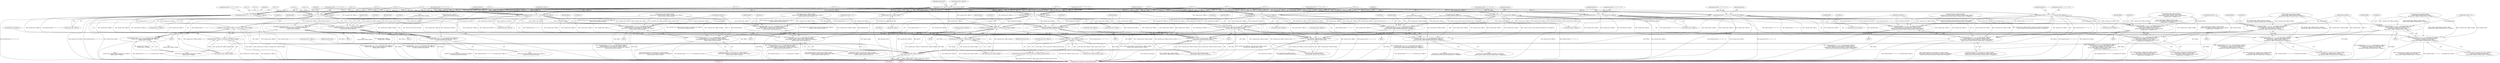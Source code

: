 digraph "0_ImageMagick6_7c2c5ba5b8e3a0b2b82f56c71dfab74ed4006df7@pointer" {
"1000433" [label="(Call,annotate_info->affine.tx=geometry_info.xi-image->page.x)"];
"1000439" [label="(Call,geometry_info.xi-image->page.x)"];
"1000518" [label="(Call,offset.x=annotate_info->affine.tx+i*annotate_info->affine.ry*height)"];
"1001807" [label="(Call,offset.x-draw_info->affine.ry*metrics.ascent)"];
"1001801" [label="(Call,undercolor_info->affine.tx=offset.x-draw_info->affine.ry*metrics.ascent)"];
"1001871" [label="(Call,annotate_info->affine.tx=offset.x)"];
"1000522" [label="(Call,annotate_info->affine.tx+i*annotate_info->affine.ry*height)"];
"1000564" [label="(Call,(geometry.width == 0 ? -1.0 : 1.0)*annotate_info->affine.tx)"];
"1000559" [label="(Call,offset.x=(geometry.width == 0 ? -1.0 : 1.0)*annotate_info->affine.tx+i*\n          annotate_info->affine.ry*height+annotate_info->affine.ry*\n          (metrics.ascent+metrics.descent))"];
"1000563" [label="(Call,(geometry.width == 0 ? -1.0 : 1.0)*annotate_info->affine.tx+i*\n          annotate_info->affine.ry*height+annotate_info->affine.ry*\n          (metrics.ascent+metrics.descent))"];
"1001601" [label="(Call,offset.x=annotate_info->affine.tx+i*annotate_info->affine.ry*height)"];
"1001605" [label="(Call,annotate_info->affine.tx+i*annotate_info->affine.ry*height)"];
"1001642" [label="(Call,offset.x=annotate_info->affine.tx+i*annotate_info->affine.ry*height-\n          annotate_info->affine.sx*metrics.width/2.0)"];
"1001646" [label="(Call,annotate_info->affine.tx+i*annotate_info->affine.ry*height-\n          annotate_info->affine.sx*metrics.width/2.0)"];
"1001707" [label="(Call,offset.x=annotate_info->affine.tx+i*annotate_info->affine.ry*height-\n          annotate_info->affine.sx*metrics.width)"];
"1001711" [label="(Call,annotate_info->affine.tx+i*annotate_info->affine.ry*height-\n          annotate_info->affine.sx*metrics.width)"];
"1000649" [label="(Call,(geometry.width == 0 ? -1.0 : 1.0)*annotate_info->affine.tx)"];
"1000644" [label="(Call,offset.x=(geometry.width == 0 ? -1.0 : 1.0)*annotate_info->affine.tx+\n          geometry.width/2.0+i*annotate_info->affine.ry*height-\n          annotate_info->affine.sx*metrics.width/2.0+annotate_info->affine.ry*\n          (metrics.ascent+metrics.descent))"];
"1000648" [label="(Call,(geometry.width == 0 ? -1.0 : 1.0)*annotate_info->affine.tx+\n          geometry.width/2.0+i*annotate_info->affine.ry*height-\n          annotate_info->affine.sx*metrics.width/2.0+annotate_info->affine.ry*\n          (metrics.ascent+metrics.descent))"];
"1000764" [label="(Call,(geometry.width == 0 ? 1.0 : -1.0)*annotate_info->affine.tx)"];
"1000759" [label="(Call,offset.x=(geometry.width == 0 ? 1.0 : -1.0)*annotate_info->affine.tx+\n          geometry.width+i*annotate_info->affine.ry*height-\n          annotate_info->affine.sx*metrics.width+annotate_info->affine.ry*\n          (metrics.ascent+metrics.descent)-1.0)"];
"1000763" [label="(Call,(geometry.width == 0 ? 1.0 : -1.0)*annotate_info->affine.tx+\n          geometry.width+i*annotate_info->affine.ry*height-\n          annotate_info->affine.sx*metrics.width+annotate_info->affine.ry*\n          (metrics.ascent+metrics.descent)-1.0)"];
"1000875" [label="(Call,(geometry.width == 0 ? -1.0 : 1.0)*annotate_info->affine.tx)"];
"1000870" [label="(Call,offset.x=(geometry.width == 0 ? -1.0 : 1.0)*annotate_info->affine.tx+i*\n          annotate_info->affine.ry*height+annotate_info->affine.ry*\n          (metrics.ascent+metrics.descent-(number_lines-1.0)*height)/2.0)"];
"1000874" [label="(Call,(geometry.width == 0 ? -1.0 : 1.0)*annotate_info->affine.tx+i*\n          annotate_info->affine.ry*height+annotate_info->affine.ry*\n          (metrics.ascent+metrics.descent-(number_lines-1.0)*height)/2.0)"];
"1000986" [label="(Call,(geometry.width == 0 ? -1.0 : 1.0)*annotate_info->affine.tx)"];
"1000981" [label="(Call,offset.x=(geometry.width == 0 ? -1.0 : 1.0)*annotate_info->affine.tx+\n          geometry.width/2.0+i*annotate_info->affine.ry*height-\n          annotate_info->affine.sx*metrics.width/2.0+annotate_info->affine.ry*\n          (metrics.ascent+metrics.descent-(number_lines-1.0)*height)/2.0)"];
"1000985" [label="(Call,(geometry.width == 0 ? -1.0 : 1.0)*annotate_info->affine.tx+\n          geometry.width/2.0+i*annotate_info->affine.ry*height-\n          annotate_info->affine.sx*metrics.width/2.0+annotate_info->affine.ry*\n          (metrics.ascent+metrics.descent-(number_lines-1.0)*height)/2.0)"];
"1001127" [label="(Call,(geometry.width == 0 ? 1.0 : -1.0)*annotate_info->affine.tx)"];
"1001122" [label="(Call,offset.x=(geometry.width == 0 ? 1.0 : -1.0)*annotate_info->affine.tx+\n          geometry.width+i*annotate_info->affine.ry*height-\n          annotate_info->affine.sx*metrics.width+\n          annotate_info->affine.ry*(metrics.ascent+metrics.descent-\n          (number_lines-1.0)*height)/2.0-1.0)"];
"1001126" [label="(Call,(geometry.width == 0 ? 1.0 : -1.0)*annotate_info->affine.tx+\n          geometry.width+i*annotate_info->affine.ry*height-\n          annotate_info->affine.sx*metrics.width+\n          annotate_info->affine.ry*(metrics.ascent+metrics.descent-\n          (number_lines-1.0)*height)/2.0-1.0)"];
"1001264" [label="(Call,(geometry.width == 0 ? -1.0 : 1.0)*annotate_info->affine.tx)"];
"1001259" [label="(Call,offset.x=(geometry.width == 0 ? -1.0 : 1.0)*annotate_info->affine.tx+i*\n          annotate_info->affine.ry*height-annotate_info->affine.ry*\n          (number_lines-1.0)*height)"];
"1001263" [label="(Call,(geometry.width == 0 ? -1.0 : 1.0)*annotate_info->affine.tx+i*\n          annotate_info->affine.ry*height-annotate_info->affine.ry*\n          (number_lines-1.0)*height)"];
"1001357" [label="(Call,(geometry.width == 0 ? -1.0 : 1.0)*annotate_info->affine.tx)"];
"1001352" [label="(Call,offset.x=(geometry.width == 0 ? -1.0 : 1.0)*annotate_info->affine.tx+\n          geometry.width/2.0+i*annotate_info->affine.ry*height-\n          annotate_info->affine.sx*metrics.width/2.0-\n          annotate_info->affine.ry*(number_lines-1.0)*height/2.0)"];
"1001356" [label="(Call,(geometry.width == 0 ? -1.0 : 1.0)*annotate_info->affine.tx+\n          geometry.width/2.0+i*annotate_info->affine.ry*height-\n          annotate_info->affine.sx*metrics.width/2.0-\n          annotate_info->affine.ry*(number_lines-1.0)*height/2.0)"];
"1001482" [label="(Call,(geometry.width == 0 ? 1.0 : -1.0)*annotate_info->affine.tx)"];
"1001477" [label="(Call,offset.x=(geometry.width == 0 ? 1.0 : -1.0)*annotate_info->affine.tx+\n          geometry.width+i*annotate_info->affine.ry*height-\n          annotate_info->affine.sx*metrics.width-\n          annotate_info->affine.ry*(number_lines-1.0)*height-1.0)"];
"1001481" [label="(Call,(geometry.width == 0 ? 1.0 : -1.0)*annotate_info->affine.tx+\n          geometry.width+i*annotate_info->affine.ry*height-\n          annotate_info->affine.sx*metrics.width-\n          annotate_info->affine.ry*(number_lines-1.0)*height-1.0)"];
"1001415" [label="(Identifier,offset)"];
"1000439" [label="(Call,geometry_info.xi-image->page.x)"];
"1000763" [label="(Call,(geometry.width == 0 ? 1.0 : -1.0)*annotate_info->affine.tx+\n          geometry.width+i*annotate_info->affine.ry*height-\n          annotate_info->affine.sx*metrics.width+annotate_info->affine.ry*\n          (metrics.ascent+metrics.descent)-1.0)"];
"1001004" [label="(Identifier,geometry)"];
"1001351" [label="(Block,)"];
"1001258" [label="(Block,)"];
"1000870" [label="(Call,offset.x=(geometry.width == 0 ? -1.0 : 1.0)*annotate_info->affine.tx+i*\n          annotate_info->affine.ry*height+annotate_info->affine.ry*\n          (metrics.ascent+metrics.descent-(number_lines-1.0)*height)/2.0)"];
"1000604" [label="(Identifier,offset)"];
"1001129" [label="(Call,geometry.width == 0)"];
"1000528" [label="(Call,i*annotate_info->affine.ry*height)"];
"1001378" [label="(Call,i*annotate_info->affine.ry*height-\n          annotate_info->affine.sx*metrics.width/2.0-\n          annotate_info->affine.ry*(number_lines-1.0)*height/2.0)"];
"1001712" [label="(Call,annotate_info->affine.tx)"];
"1000717" [label="(Call,-1.0)"];
"1001122" [label="(Call,offset.x=(geometry.width == 0 ? 1.0 : -1.0)*annotate_info->affine.tx+\n          geometry.width+i*annotate_info->affine.ry*height-\n          annotate_info->affine.sx*metrics.width+\n          annotate_info->affine.ry*(metrics.ascent+metrics.descent-\n          (number_lines-1.0)*height)/2.0-1.0)"];
"1000764" [label="(Call,(geometry.width == 0 ? 1.0 : -1.0)*annotate_info->affine.tx)"];
"1000451" [label="(Identifier,annotate_info)"];
"1001811" [label="(Call,draw_info->affine.ry*metrics.ascent)"];
"1001642" [label="(Call,offset.x=annotate_info->affine.tx+i*annotate_info->affine.ry*height-\n          annotate_info->affine.sx*metrics.width/2.0)"];
"1000774" [label="(Call,annotate_info->affine.tx)"];
"1001137" [label="(Call,annotate_info->affine.tx)"];
"1001499" [label="(Identifier,geometry)"];
"1000558" [label="(Block,)"];
"1001264" [label="(Call,(geometry.width == 0 ? -1.0 : 1.0)*annotate_info->affine.tx)"];
"1001281" [label="(Identifier,i)"];
"1000830" [label="(Call,-1.0)"];
"1002061" [label="(MethodReturn,MagickExport MagickBooleanType)"];
"1001707" [label="(Call,offset.x=annotate_info->affine.tx+i*annotate_info->affine.ry*height-\n          annotate_info->affine.sx*metrics.width)"];
"1000563" [label="(Call,(geometry.width == 0 ? -1.0 : 1.0)*annotate_info->affine.tx+i*\n          annotate_info->affine.ry*height+annotate_info->affine.ry*\n          (metrics.ascent+metrics.descent))"];
"1000665" [label="(Call,geometry.width/2.0)"];
"1001372" [label="(Call,geometry.width/2.0+i*annotate_info->affine.ry*height-\n          annotate_info->affine.sx*metrics.width/2.0-\n          annotate_info->affine.ry*(number_lines-1.0)*height/2.0)"];
"1000987" [label="(Call,geometry.width == 0 ? -1.0 : 1.0)"];
"1000650" [label="(Call,geometry.width == 0 ? -1.0 : 1.0)"];
"1000820" [label="(Identifier,offset)"];
"1001602" [label="(Call,offset.x)"];
"1001872" [label="(Call,annotate_info->affine.tx)"];
"1001001" [label="(Call,geometry.width/2.0+i*annotate_info->affine.ry*height-\n          annotate_info->affine.sx*metrics.width/2.0+annotate_info->affine.ry*\n          (metrics.ascent+metrics.descent-(number_lines-1.0)*height)/2.0)"];
"1000560" [label="(Call,offset.x)"];
"1001002" [label="(Call,geometry.width/2.0)"];
"1000996" [label="(Call,annotate_info->affine.tx)"];
"1001144" [label="(Identifier,geometry)"];
"1001536" [label="(Identifier,offset)"];
"1000645" [label="(Call,offset.x)"];
"1000891" [label="(Call,i*\n          annotate_info->affine.ry*height)"];
"1001123" [label="(Call,offset.x)"];
"1000519" [label="(Call,offset.x)"];
"1001146" [label="(Call,i*annotate_info->affine.ry*height-\n          annotate_info->affine.sx*metrics.width+\n          annotate_info->affine.ry*(metrics.ascent+metrics.descent-\n          (number_lines-1.0)*height)/2.0-1.0)"];
"1000443" [label="(Call,image->page.x)"];
"1001823" [label="(Identifier,undercolor_info)"];
"1001201" [label="(Call,-1.0)"];
"1000559" [label="(Call,offset.x=(geometry.width == 0 ? -1.0 : 1.0)*annotate_info->affine.tx+i*\n          annotate_info->affine.ry*height+annotate_info->affine.ry*\n          (metrics.ascent+metrics.descent))"];
"1001601" [label="(Call,offset.x=annotate_info->affine.tx+i*annotate_info->affine.ry*height)"];
"1001373" [label="(Call,geometry.width/2.0)"];
"1001652" [label="(Call,i*annotate_info->affine.ry*height-\n          annotate_info->affine.sx*metrics.width/2.0)"];
"1000885" [label="(Call,annotate_info->affine.tx)"];
"1000424" [label="(Block,)"];
"1000667" [label="(Identifier,geometry)"];
"1001877" [label="(Call,offset.x)"];
"1000871" [label="(Call,offset.x)"];
"1000993" [label="(Call,-1.0)"];
"1000643" [label="(Block,)"];
"1001483" [label="(Call,geometry.width == 0 ? 1.0 : -1.0)"];
"1001062" [label="(Call,-1.0)"];
"1000580" [label="(Call,i*\n          annotate_info->affine.ry*height)"];
"1000434" [label="(Call,annotate_info->affine.tx)"];
"1001708" [label="(Call,offset.x)"];
"1000518" [label="(Call,offset.x=annotate_info->affine.tx+i*annotate_info->affine.ry*height)"];
"1001142" [label="(Call,geometry.width+i*annotate_info->affine.ry*height-\n          annotate_info->affine.sx*metrics.width+\n          annotate_info->affine.ry*(metrics.ascent+metrics.descent-\n          (number_lines-1.0)*height)/2.0-1.0)"];
"1000985" [label="(Call,(geometry.width == 0 ? -1.0 : 1.0)*annotate_info->affine.tx+\n          geometry.width/2.0+i*annotate_info->affine.ry*height-\n          annotate_info->affine.sx*metrics.width/2.0+annotate_info->affine.ry*\n          (metrics.ascent+metrics.descent-(number_lines-1.0)*height)/2.0)"];
"1000766" [label="(Call,geometry.width == 0)"];
"1000659" [label="(Call,annotate_info->affine.tx)"];
"1001605" [label="(Call,annotate_info->affine.tx+i*annotate_info->affine.ry*height)"];
"1001807" [label="(Call,offset.x-draw_info->affine.ry*metrics.ascent)"];
"1000890" [label="(Call,i*\n          annotate_info->affine.ry*height+annotate_info->affine.ry*\n          (metrics.ascent+metrics.descent-(number_lines-1.0)*height)/2.0)"];
"1000758" [label="(Block,)"];
"1000876" [label="(Call,geometry.width == 0 ? -1.0 : 1.0)"];
"1001717" [label="(Call,i*annotate_info->affine.ry*height-\n          annotate_info->affine.sx*metrics.width)"];
"1000783" [label="(Call,i*annotate_info->affine.ry*height-\n          annotate_info->affine.sx*metrics.width+annotate_info->affine.ry*\n          (metrics.ascent+metrics.descent)-1.0)"];
"1000892" [label="(Identifier,i)"];
"1001476" [label="(Block,)"];
"1001802" [label="(Call,undercolor_info->affine.tx)"];
"1001706" [label="(Block,)"];
"1000707" [label="(Identifier,offset)"];
"1001646" [label="(Call,annotate_info->affine.tx+i*annotate_info->affine.ry*height-\n          annotate_info->affine.sx*metrics.width/2.0)"];
"1000765" [label="(Call,geometry.width == 0 ? 1.0 : -1.0)"];
"1000433" [label="(Call,annotate_info->affine.tx=geometry_info.xi-image->page.x)"];
"1000875" [label="(Call,(geometry.width == 0 ? -1.0 : 1.0)*annotate_info->affine.tx)"];
"1000779" [label="(Call,geometry.width+i*annotate_info->affine.ry*height-\n          annotate_info->affine.sx*metrics.width+annotate_info->affine.ry*\n          (metrics.ascent+metrics.descent)-1.0)"];
"1001364" [label="(Call,-1.0)"];
"1001052" [label="(Identifier,offset)"];
"1001356" [label="(Call,(geometry.width == 0 ? -1.0 : 1.0)*annotate_info->affine.tx+\n          geometry.width/2.0+i*annotate_info->affine.ry*height-\n          annotate_info->affine.sx*metrics.width/2.0-\n          annotate_info->affine.ry*(number_lines-1.0)*height/2.0)"];
"1000869" [label="(Block,)"];
"1001426" [label="(Call,-1.0)"];
"1001313" [label="(Call,-1.0)"];
"1000982" [label="(Call,offset.x)"];
"1001127" [label="(Call,(geometry.width == 0 ? 1.0 : -1.0)*annotate_info->affine.tx)"];
"1001477" [label="(Call,offset.x=(geometry.width == 0 ? 1.0 : -1.0)*annotate_info->affine.tx+\n          geometry.width+i*annotate_info->affine.ry*height-\n          annotate_info->affine.sx*metrics.width-\n          annotate_info->affine.ry*(number_lines-1.0)*height-1.0)"];
"1001265" [label="(Call,geometry.width == 0 ? -1.0 : 1.0)"];
"1001481" [label="(Call,(geometry.width == 0 ? 1.0 : -1.0)*annotate_info->affine.tx+\n          geometry.width+i*annotate_info->affine.ry*height-\n          annotate_info->affine.sx*metrics.width-\n          annotate_info->affine.ry*(number_lines-1.0)*height-1.0)"];
"1001643" [label="(Call,offset.x)"];
"1001007" [label="(Call,i*annotate_info->affine.ry*height-\n          annotate_info->affine.sx*metrics.width/2.0+annotate_info->affine.ry*\n          (metrics.ascent+metrics.descent-(number_lines-1.0)*height)/2.0)"];
"1000522" [label="(Call,annotate_info->affine.tx+i*annotate_info->affine.ry*height)"];
"1001611" [label="(Call,i*annotate_info->affine.ry*height)"];
"1001259" [label="(Call,offset.x=(geometry.width == 0 ? -1.0 : 1.0)*annotate_info->affine.tx+i*\n          annotate_info->affine.ry*height-annotate_info->affine.ry*\n          (number_lines-1.0)*height)"];
"1001126" [label="(Call,(geometry.width == 0 ? 1.0 : -1.0)*annotate_info->affine.tx+\n          geometry.width+i*annotate_info->affine.ry*height-\n          annotate_info->affine.sx*metrics.width+\n          annotate_info->affine.ry*(metrics.ascent+metrics.descent-\n          (number_lines-1.0)*height)/2.0-1.0)"];
"1001353" [label="(Call,offset.x)"];
"1001484" [label="(Call,geometry.width == 0)"];
"1001675" [label="(Identifier,offset)"];
"1000874" [label="(Call,(geometry.width == 0 ? -1.0 : 1.0)*annotate_info->affine.tx+i*\n          annotate_info->affine.ry*height+annotate_info->affine.ry*\n          (metrics.ascent+metrics.descent-(number_lines-1.0)*height)/2.0)"];
"1001279" [label="(Call,i*\n          annotate_info->affine.ry*height-annotate_info->affine.ry*\n          (number_lines-1.0)*height)"];
"1000986" [label="(Call,(geometry.width == 0 ? -1.0 : 1.0)*annotate_info->affine.tx)"];
"1000579" [label="(Call,i*\n          annotate_info->affine.ry*height+annotate_info->affine.ry*\n          (metrics.ascent+metrics.descent))"];
"1000670" [label="(Call,i*annotate_info->affine.ry*height-\n          annotate_info->affine.sx*metrics.width/2.0+annotate_info->affine.ry*\n          (metrics.ascent+metrics.descent))"];
"1001641" [label="(Block,)"];
"1000759" [label="(Call,offset.x=(geometry.width == 0 ? 1.0 : -1.0)*annotate_info->affine.tx+\n          geometry.width+i*annotate_info->affine.ry*height-\n          annotate_info->affine.sx*metrics.width+annotate_info->affine.ry*\n          (metrics.ascent+metrics.descent)-1.0)"];
"1000644" [label="(Call,offset.x=(geometry.width == 0 ? -1.0 : 1.0)*annotate_info->affine.tx+\n          geometry.width/2.0+i*annotate_info->affine.ry*height-\n          annotate_info->affine.sx*metrics.width/2.0+annotate_info->affine.ry*\n          (metrics.ascent+metrics.descent))"];
"1001357" [label="(Call,(geometry.width == 0 ? -1.0 : 1.0)*annotate_info->affine.tx)"];
"1001801" [label="(Call,undercolor_info->affine.tx=offset.x-draw_info->affine.ry*metrics.ascent)"];
"1000581" [label="(Identifier,i)"];
"1001358" [label="(Call,geometry.width == 0 ? -1.0 : 1.0)"];
"1001497" [label="(Call,geometry.width+i*annotate_info->affine.ry*height-\n          annotate_info->affine.sx*metrics.width-\n          annotate_info->affine.ry*(number_lines-1.0)*height-1.0)"];
"1001501" [label="(Call,i*annotate_info->affine.ry*height-\n          annotate_info->affine.sx*metrics.width-\n          annotate_info->affine.ry*(number_lines-1.0)*height-1.0)"];
"1001776" [label="(Block,)"];
"1001482" [label="(Call,(geometry.width == 0 ? 1.0 : -1.0)*annotate_info->affine.tx)"];
"1001606" [label="(Call,annotate_info->affine.tx)"];
"1001622" [label="(Identifier,offset)"];
"1000923" [label="(Identifier,offset)"];
"1001352" [label="(Call,offset.x=(geometry.width == 0 ? -1.0 : 1.0)*annotate_info->affine.tx+\n          geometry.width/2.0+i*annotate_info->affine.ry*height-\n          annotate_info->affine.sx*metrics.width/2.0-\n          annotate_info->affine.ry*(number_lines-1.0)*height/2.0)"];
"1000614" [label="(Call,-1.0)"];
"1001135" [label="(Call,-1.0)"];
"1001883" [label="(Identifier,annotate_info)"];
"1001492" [label="(Call,annotate_info->affine.tx)"];
"1001647" [label="(Call,annotate_info->affine.tx)"];
"1000649" [label="(Call,(geometry.width == 0 ? -1.0 : 1.0)*annotate_info->affine.tx)"];
"1001260" [label="(Call,offset.x)"];
"1001274" [label="(Call,annotate_info->affine.tx)"];
"1000517" [label="(Block,)"];
"1001711" [label="(Call,annotate_info->affine.tx+i*annotate_info->affine.ry*height-\n          annotate_info->affine.sx*metrics.width)"];
"1000656" [label="(Call,-1.0)"];
"1000574" [label="(Call,annotate_info->affine.tx)"];
"1001547" [label="(Call,-1.0)"];
"1001478" [label="(Call,offset.x)"];
"1000589" [label="(Call,annotate_info->affine.ry*\n          (metrics.ascent+metrics.descent))"];
"1000882" [label="(Call,-1.0)"];
"1000900" [label="(Call,annotate_info->affine.ry*\n          (metrics.ascent+metrics.descent-(number_lines-1.0)*height)/2.0)"];
"1000664" [label="(Call,geometry.width/2.0+i*annotate_info->affine.ry*height-\n          annotate_info->affine.sx*metrics.width/2.0+annotate_info->affine.ry*\n          (metrics.ascent+metrics.descent))"];
"1001128" [label="(Call,geometry.width == 0 ? 1.0 : -1.0)"];
"1001263" [label="(Call,(geometry.width == 0 ? -1.0 : 1.0)*annotate_info->affine.tx+i*\n          annotate_info->affine.ry*height-annotate_info->affine.ry*\n          (number_lines-1.0)*height)"];
"1000980" [label="(Block,)"];
"1000772" [label="(Call,-1.0)"];
"1001302" [label="(Identifier,offset)"];
"1001490" [label="(Call,-1.0)"];
"1000539" [label="(Identifier,offset)"];
"1001121" [label="(Block,)"];
"1001367" [label="(Call,annotate_info->affine.tx)"];
"1001375" [label="(Identifier,geometry)"];
"1001871" [label="(Call,annotate_info->affine.tx=offset.x)"];
"1000564" [label="(Call,(geometry.width == 0 ? -1.0 : 1.0)*annotate_info->affine.tx)"];
"1001191" [label="(Identifier,offset)"];
"1001808" [label="(Call,offset.x)"];
"1001600" [label="(Block,)"];
"1000523" [label="(Call,annotate_info->affine.tx)"];
"1000760" [label="(Call,offset.x)"];
"1000440" [label="(Call,geometry_info.xi)"];
"1000565" [label="(Call,geometry.width == 0 ? -1.0 : 1.0)"];
"1000933" [label="(Call,-1.0)"];
"1000781" [label="(Identifier,geometry)"];
"1000648" [label="(Call,(geometry.width == 0 ? -1.0 : 1.0)*annotate_info->affine.tx+\n          geometry.width/2.0+i*annotate_info->affine.ry*height-\n          annotate_info->affine.sx*metrics.width/2.0+annotate_info->affine.ry*\n          (metrics.ascent+metrics.descent))"];
"1000981" [label="(Call,offset.x=(geometry.width == 0 ? -1.0 : 1.0)*annotate_info->affine.tx+\n          geometry.width/2.0+i*annotate_info->affine.ry*height-\n          annotate_info->affine.sx*metrics.width/2.0+annotate_info->affine.ry*\n          (metrics.ascent+metrics.descent-(number_lines-1.0)*height)/2.0)"];
"1001271" [label="(Call,-1.0)"];
"1000571" [label="(Call,-1.0)"];
"1001738" [label="(Identifier,offset)"];
"1000433" -> "1000424"  [label="AST: "];
"1000433" -> "1000439"  [label="CFG: "];
"1000434" -> "1000433"  [label="AST: "];
"1000439" -> "1000433"  [label="AST: "];
"1000451" -> "1000433"  [label="CFG: "];
"1000433" -> "1002061"  [label="DDG: geometry_info.xi-image->page.x"];
"1000439" -> "1000433"  [label="DDG: geometry_info.xi"];
"1000439" -> "1000433"  [label="DDG: image->page.x"];
"1000433" -> "1000518"  [label="DDG: annotate_info->affine.tx"];
"1000433" -> "1000522"  [label="DDG: annotate_info->affine.tx"];
"1000433" -> "1000564"  [label="DDG: annotate_info->affine.tx"];
"1000433" -> "1000649"  [label="DDG: annotate_info->affine.tx"];
"1000433" -> "1000764"  [label="DDG: annotate_info->affine.tx"];
"1000433" -> "1000875"  [label="DDG: annotate_info->affine.tx"];
"1000433" -> "1000986"  [label="DDG: annotate_info->affine.tx"];
"1000433" -> "1001127"  [label="DDG: annotate_info->affine.tx"];
"1000433" -> "1001264"  [label="DDG: annotate_info->affine.tx"];
"1000433" -> "1001357"  [label="DDG: annotate_info->affine.tx"];
"1000433" -> "1001482"  [label="DDG: annotate_info->affine.tx"];
"1000433" -> "1001601"  [label="DDG: annotate_info->affine.tx"];
"1000433" -> "1001605"  [label="DDG: annotate_info->affine.tx"];
"1000433" -> "1001642"  [label="DDG: annotate_info->affine.tx"];
"1000433" -> "1001646"  [label="DDG: annotate_info->affine.tx"];
"1000433" -> "1001707"  [label="DDG: annotate_info->affine.tx"];
"1000433" -> "1001711"  [label="DDG: annotate_info->affine.tx"];
"1000439" -> "1000443"  [label="CFG: "];
"1000440" -> "1000439"  [label="AST: "];
"1000443" -> "1000439"  [label="AST: "];
"1000439" -> "1002061"  [label="DDG: image->page.x"];
"1000439" -> "1002061"  [label="DDG: geometry_info.xi"];
"1000518" -> "1000517"  [label="AST: "];
"1000518" -> "1000522"  [label="CFG: "];
"1000519" -> "1000518"  [label="AST: "];
"1000522" -> "1000518"  [label="AST: "];
"1000539" -> "1000518"  [label="CFG: "];
"1000518" -> "1002061"  [label="DDG: annotate_info->affine.tx+i*annotate_info->affine.ry*height"];
"1000518" -> "1002061"  [label="DDG: offset.x"];
"1000528" -> "1000518"  [label="DDG: i"];
"1000528" -> "1000518"  [label="DDG: annotate_info->affine.ry*height"];
"1000518" -> "1001807"  [label="DDG: offset.x"];
"1000518" -> "1001871"  [label="DDG: offset.x"];
"1001807" -> "1001801"  [label="AST: "];
"1001807" -> "1001811"  [label="CFG: "];
"1001808" -> "1001807"  [label="AST: "];
"1001811" -> "1001807"  [label="AST: "];
"1001801" -> "1001807"  [label="CFG: "];
"1001807" -> "1002061"  [label="DDG: draw_info->affine.ry*metrics.ascent"];
"1001807" -> "1001801"  [label="DDG: offset.x"];
"1001807" -> "1001801"  [label="DDG: draw_info->affine.ry*metrics.ascent"];
"1001642" -> "1001807"  [label="DDG: offset.x"];
"1000559" -> "1001807"  [label="DDG: offset.x"];
"1001601" -> "1001807"  [label="DDG: offset.x"];
"1001122" -> "1001807"  [label="DDG: offset.x"];
"1000870" -> "1001807"  [label="DDG: offset.x"];
"1000759" -> "1001807"  [label="DDG: offset.x"];
"1001477" -> "1001807"  [label="DDG: offset.x"];
"1000981" -> "1001807"  [label="DDG: offset.x"];
"1001707" -> "1001807"  [label="DDG: offset.x"];
"1001352" -> "1001807"  [label="DDG: offset.x"];
"1000644" -> "1001807"  [label="DDG: offset.x"];
"1001259" -> "1001807"  [label="DDG: offset.x"];
"1001811" -> "1001807"  [label="DDG: draw_info->affine.ry"];
"1001811" -> "1001807"  [label="DDG: metrics.ascent"];
"1001807" -> "1001871"  [label="DDG: offset.x"];
"1001801" -> "1001776"  [label="AST: "];
"1001802" -> "1001801"  [label="AST: "];
"1001823" -> "1001801"  [label="CFG: "];
"1001801" -> "1002061"  [label="DDG: undercolor_info->affine.tx"];
"1001801" -> "1002061"  [label="DDG: offset.x-draw_info->affine.ry*metrics.ascent"];
"1001871" -> "1000424"  [label="AST: "];
"1001871" -> "1001877"  [label="CFG: "];
"1001872" -> "1001871"  [label="AST: "];
"1001877" -> "1001871"  [label="AST: "];
"1001883" -> "1001871"  [label="CFG: "];
"1001871" -> "1002061"  [label="DDG: offset.x"];
"1001871" -> "1002061"  [label="DDG: annotate_info->affine.tx"];
"1001642" -> "1001871"  [label="DDG: offset.x"];
"1000559" -> "1001871"  [label="DDG: offset.x"];
"1001122" -> "1001871"  [label="DDG: offset.x"];
"1000870" -> "1001871"  [label="DDG: offset.x"];
"1000759" -> "1001871"  [label="DDG: offset.x"];
"1001477" -> "1001871"  [label="DDG: offset.x"];
"1001601" -> "1001871"  [label="DDG: offset.x"];
"1000981" -> "1001871"  [label="DDG: offset.x"];
"1001707" -> "1001871"  [label="DDG: offset.x"];
"1001352" -> "1001871"  [label="DDG: offset.x"];
"1000644" -> "1001871"  [label="DDG: offset.x"];
"1001259" -> "1001871"  [label="DDG: offset.x"];
"1000522" -> "1000528"  [label="CFG: "];
"1000523" -> "1000522"  [label="AST: "];
"1000528" -> "1000522"  [label="AST: "];
"1000522" -> "1002061"  [label="DDG: i*annotate_info->affine.ry*height"];
"1000522" -> "1002061"  [label="DDG: annotate_info->affine.tx"];
"1000528" -> "1000522"  [label="DDG: i"];
"1000528" -> "1000522"  [label="DDG: annotate_info->affine.ry*height"];
"1000564" -> "1000563"  [label="AST: "];
"1000564" -> "1000574"  [label="CFG: "];
"1000565" -> "1000564"  [label="AST: "];
"1000574" -> "1000564"  [label="AST: "];
"1000581" -> "1000564"  [label="CFG: "];
"1000564" -> "1002061"  [label="DDG: annotate_info->affine.tx"];
"1000564" -> "1002061"  [label="DDG: geometry.width == 0 ? -1.0 : 1.0"];
"1000564" -> "1000559"  [label="DDG: geometry.width == 0 ? -1.0 : 1.0"];
"1000564" -> "1000559"  [label="DDG: annotate_info->affine.tx"];
"1000564" -> "1000563"  [label="DDG: geometry.width == 0 ? -1.0 : 1.0"];
"1000564" -> "1000563"  [label="DDG: annotate_info->affine.tx"];
"1000571" -> "1000564"  [label="DDG: 1.0"];
"1001313" -> "1000564"  [label="DDG: 1.0"];
"1001271" -> "1000564"  [label="DDG: 1.0"];
"1000830" -> "1000564"  [label="DDG: 1.0"];
"1000772" -> "1000564"  [label="DDG: 1.0"];
"1000717" -> "1000564"  [label="DDG: 1.0"];
"1000656" -> "1000564"  [label="DDG: 1.0"];
"1000933" -> "1000564"  [label="DDG: 1.0"];
"1000882" -> "1000564"  [label="DDG: 1.0"];
"1001426" -> "1000564"  [label="DDG: 1.0"];
"1001364" -> "1000564"  [label="DDG: 1.0"];
"1001547" -> "1000564"  [label="DDG: 1.0"];
"1001490" -> "1000564"  [label="DDG: 1.0"];
"1001201" -> "1000564"  [label="DDG: 1.0"];
"1001135" -> "1000564"  [label="DDG: 1.0"];
"1000614" -> "1000564"  [label="DDG: 1.0"];
"1001062" -> "1000564"  [label="DDG: 1.0"];
"1000993" -> "1000564"  [label="DDG: 1.0"];
"1000564" -> "1001601"  [label="DDG: annotate_info->affine.tx"];
"1000564" -> "1001605"  [label="DDG: annotate_info->affine.tx"];
"1000564" -> "1001642"  [label="DDG: annotate_info->affine.tx"];
"1000564" -> "1001646"  [label="DDG: annotate_info->affine.tx"];
"1000564" -> "1001707"  [label="DDG: annotate_info->affine.tx"];
"1000564" -> "1001711"  [label="DDG: annotate_info->affine.tx"];
"1000559" -> "1000558"  [label="AST: "];
"1000559" -> "1000563"  [label="CFG: "];
"1000560" -> "1000559"  [label="AST: "];
"1000563" -> "1000559"  [label="AST: "];
"1000604" -> "1000559"  [label="CFG: "];
"1000559" -> "1002061"  [label="DDG: offset.x"];
"1000559" -> "1002061"  [label="DDG: (geometry.width == 0 ? -1.0 : 1.0)*annotate_info->affine.tx+i*\n          annotate_info->affine.ry*height+annotate_info->affine.ry*\n          (metrics.ascent+metrics.descent)"];
"1000580" -> "1000559"  [label="DDG: i"];
"1000580" -> "1000559"  [label="DDG: annotate_info->affine.ry*height"];
"1000589" -> "1000559"  [label="DDG: annotate_info->affine.ry"];
"1000589" -> "1000559"  [label="DDG: metrics.ascent+metrics.descent"];
"1000563" -> "1000579"  [label="CFG: "];
"1000579" -> "1000563"  [label="AST: "];
"1000563" -> "1002061"  [label="DDG: i*\n          annotate_info->affine.ry*height+annotate_info->affine.ry*\n          (metrics.ascent+metrics.descent)"];
"1000563" -> "1002061"  [label="DDG: (geometry.width == 0 ? -1.0 : 1.0)*annotate_info->affine.tx"];
"1000580" -> "1000563"  [label="DDG: i"];
"1000580" -> "1000563"  [label="DDG: annotate_info->affine.ry*height"];
"1000589" -> "1000563"  [label="DDG: annotate_info->affine.ry"];
"1000589" -> "1000563"  [label="DDG: metrics.ascent+metrics.descent"];
"1001601" -> "1001600"  [label="AST: "];
"1001601" -> "1001605"  [label="CFG: "];
"1001602" -> "1001601"  [label="AST: "];
"1001605" -> "1001601"  [label="AST: "];
"1001622" -> "1001601"  [label="CFG: "];
"1001601" -> "1002061"  [label="DDG: annotate_info->affine.tx+i*annotate_info->affine.ry*height"];
"1001601" -> "1002061"  [label="DDG: offset.x"];
"1000986" -> "1001601"  [label="DDG: annotate_info->affine.tx"];
"1001482" -> "1001601"  [label="DDG: annotate_info->affine.tx"];
"1000764" -> "1001601"  [label="DDG: annotate_info->affine.tx"];
"1001264" -> "1001601"  [label="DDG: annotate_info->affine.tx"];
"1000875" -> "1001601"  [label="DDG: annotate_info->affine.tx"];
"1001127" -> "1001601"  [label="DDG: annotate_info->affine.tx"];
"1000649" -> "1001601"  [label="DDG: annotate_info->affine.tx"];
"1001357" -> "1001601"  [label="DDG: annotate_info->affine.tx"];
"1001611" -> "1001601"  [label="DDG: i"];
"1001611" -> "1001601"  [label="DDG: annotate_info->affine.ry*height"];
"1001605" -> "1001611"  [label="CFG: "];
"1001606" -> "1001605"  [label="AST: "];
"1001611" -> "1001605"  [label="AST: "];
"1001605" -> "1002061"  [label="DDG: i*annotate_info->affine.ry*height"];
"1001605" -> "1002061"  [label="DDG: annotate_info->affine.tx"];
"1000986" -> "1001605"  [label="DDG: annotate_info->affine.tx"];
"1001482" -> "1001605"  [label="DDG: annotate_info->affine.tx"];
"1000764" -> "1001605"  [label="DDG: annotate_info->affine.tx"];
"1001264" -> "1001605"  [label="DDG: annotate_info->affine.tx"];
"1000875" -> "1001605"  [label="DDG: annotate_info->affine.tx"];
"1001127" -> "1001605"  [label="DDG: annotate_info->affine.tx"];
"1000649" -> "1001605"  [label="DDG: annotate_info->affine.tx"];
"1001357" -> "1001605"  [label="DDG: annotate_info->affine.tx"];
"1001611" -> "1001605"  [label="DDG: i"];
"1001611" -> "1001605"  [label="DDG: annotate_info->affine.ry*height"];
"1001642" -> "1001641"  [label="AST: "];
"1001642" -> "1001646"  [label="CFG: "];
"1001643" -> "1001642"  [label="AST: "];
"1001646" -> "1001642"  [label="AST: "];
"1001675" -> "1001642"  [label="CFG: "];
"1001642" -> "1002061"  [label="DDG: offset.x"];
"1001642" -> "1002061"  [label="DDG: annotate_info->affine.tx+i*annotate_info->affine.ry*height-\n          annotate_info->affine.sx*metrics.width/2.0"];
"1000986" -> "1001642"  [label="DDG: annotate_info->affine.tx"];
"1001482" -> "1001642"  [label="DDG: annotate_info->affine.tx"];
"1000764" -> "1001642"  [label="DDG: annotate_info->affine.tx"];
"1001264" -> "1001642"  [label="DDG: annotate_info->affine.tx"];
"1000875" -> "1001642"  [label="DDG: annotate_info->affine.tx"];
"1001127" -> "1001642"  [label="DDG: annotate_info->affine.tx"];
"1000649" -> "1001642"  [label="DDG: annotate_info->affine.tx"];
"1001357" -> "1001642"  [label="DDG: annotate_info->affine.tx"];
"1001652" -> "1001642"  [label="DDG: i*annotate_info->affine.ry*height"];
"1001652" -> "1001642"  [label="DDG: annotate_info->affine.sx*metrics.width/2.0"];
"1001646" -> "1001652"  [label="CFG: "];
"1001647" -> "1001646"  [label="AST: "];
"1001652" -> "1001646"  [label="AST: "];
"1001646" -> "1002061"  [label="DDG: annotate_info->affine.tx"];
"1001646" -> "1002061"  [label="DDG: i*annotate_info->affine.ry*height-\n          annotate_info->affine.sx*metrics.width/2.0"];
"1000986" -> "1001646"  [label="DDG: annotate_info->affine.tx"];
"1001482" -> "1001646"  [label="DDG: annotate_info->affine.tx"];
"1000764" -> "1001646"  [label="DDG: annotate_info->affine.tx"];
"1001264" -> "1001646"  [label="DDG: annotate_info->affine.tx"];
"1000875" -> "1001646"  [label="DDG: annotate_info->affine.tx"];
"1001127" -> "1001646"  [label="DDG: annotate_info->affine.tx"];
"1000649" -> "1001646"  [label="DDG: annotate_info->affine.tx"];
"1001357" -> "1001646"  [label="DDG: annotate_info->affine.tx"];
"1001652" -> "1001646"  [label="DDG: i*annotate_info->affine.ry*height"];
"1001652" -> "1001646"  [label="DDG: annotate_info->affine.sx*metrics.width/2.0"];
"1001707" -> "1001706"  [label="AST: "];
"1001707" -> "1001711"  [label="CFG: "];
"1001708" -> "1001707"  [label="AST: "];
"1001711" -> "1001707"  [label="AST: "];
"1001738" -> "1001707"  [label="CFG: "];
"1001707" -> "1002061"  [label="DDG: offset.x"];
"1001707" -> "1002061"  [label="DDG: annotate_info->affine.tx+i*annotate_info->affine.ry*height-\n          annotate_info->affine.sx*metrics.width"];
"1000986" -> "1001707"  [label="DDG: annotate_info->affine.tx"];
"1001482" -> "1001707"  [label="DDG: annotate_info->affine.tx"];
"1000764" -> "1001707"  [label="DDG: annotate_info->affine.tx"];
"1001264" -> "1001707"  [label="DDG: annotate_info->affine.tx"];
"1000875" -> "1001707"  [label="DDG: annotate_info->affine.tx"];
"1001127" -> "1001707"  [label="DDG: annotate_info->affine.tx"];
"1000649" -> "1001707"  [label="DDG: annotate_info->affine.tx"];
"1001357" -> "1001707"  [label="DDG: annotate_info->affine.tx"];
"1001717" -> "1001707"  [label="DDG: i*annotate_info->affine.ry*height"];
"1001717" -> "1001707"  [label="DDG: annotate_info->affine.sx*metrics.width"];
"1001711" -> "1001717"  [label="CFG: "];
"1001712" -> "1001711"  [label="AST: "];
"1001717" -> "1001711"  [label="AST: "];
"1001711" -> "1002061"  [label="DDG: annotate_info->affine.tx"];
"1001711" -> "1002061"  [label="DDG: i*annotate_info->affine.ry*height-\n          annotate_info->affine.sx*metrics.width"];
"1000986" -> "1001711"  [label="DDG: annotate_info->affine.tx"];
"1001482" -> "1001711"  [label="DDG: annotate_info->affine.tx"];
"1000764" -> "1001711"  [label="DDG: annotate_info->affine.tx"];
"1001264" -> "1001711"  [label="DDG: annotate_info->affine.tx"];
"1000875" -> "1001711"  [label="DDG: annotate_info->affine.tx"];
"1001127" -> "1001711"  [label="DDG: annotate_info->affine.tx"];
"1000649" -> "1001711"  [label="DDG: annotate_info->affine.tx"];
"1001357" -> "1001711"  [label="DDG: annotate_info->affine.tx"];
"1001717" -> "1001711"  [label="DDG: i*annotate_info->affine.ry*height"];
"1001717" -> "1001711"  [label="DDG: annotate_info->affine.sx*metrics.width"];
"1000649" -> "1000648"  [label="AST: "];
"1000649" -> "1000659"  [label="CFG: "];
"1000650" -> "1000649"  [label="AST: "];
"1000659" -> "1000649"  [label="AST: "];
"1000667" -> "1000649"  [label="CFG: "];
"1000649" -> "1002061"  [label="DDG: geometry.width == 0 ? -1.0 : 1.0"];
"1000649" -> "1002061"  [label="DDG: annotate_info->affine.tx"];
"1000649" -> "1000644"  [label="DDG: geometry.width == 0 ? -1.0 : 1.0"];
"1000649" -> "1000644"  [label="DDG: annotate_info->affine.tx"];
"1000649" -> "1000648"  [label="DDG: geometry.width == 0 ? -1.0 : 1.0"];
"1000649" -> "1000648"  [label="DDG: annotate_info->affine.tx"];
"1000656" -> "1000649"  [label="DDG: 1.0"];
"1000933" -> "1000649"  [label="DDG: 1.0"];
"1000882" -> "1000649"  [label="DDG: 1.0"];
"1001426" -> "1000649"  [label="DDG: 1.0"];
"1001364" -> "1000649"  [label="DDG: 1.0"];
"1001547" -> "1000649"  [label="DDG: 1.0"];
"1001490" -> "1000649"  [label="DDG: 1.0"];
"1001201" -> "1000649"  [label="DDG: 1.0"];
"1001135" -> "1000649"  [label="DDG: 1.0"];
"1000614" -> "1000649"  [label="DDG: 1.0"];
"1001062" -> "1000649"  [label="DDG: 1.0"];
"1000993" -> "1000649"  [label="DDG: 1.0"];
"1000644" -> "1000643"  [label="AST: "];
"1000644" -> "1000648"  [label="CFG: "];
"1000645" -> "1000644"  [label="AST: "];
"1000648" -> "1000644"  [label="AST: "];
"1000707" -> "1000644"  [label="CFG: "];
"1000644" -> "1002061"  [label="DDG: (geometry.width == 0 ? -1.0 : 1.0)*annotate_info->affine.tx+\n          geometry.width/2.0+i*annotate_info->affine.ry*height-\n          annotate_info->affine.sx*metrics.width/2.0+annotate_info->affine.ry*\n          (metrics.ascent+metrics.descent)"];
"1000644" -> "1002061"  [label="DDG: offset.x"];
"1000665" -> "1000644"  [label="DDG: geometry.width"];
"1000665" -> "1000644"  [label="DDG: 2.0"];
"1000670" -> "1000644"  [label="DDG: i*annotate_info->affine.ry*height"];
"1000670" -> "1000644"  [label="DDG: annotate_info->affine.sx*metrics.width/2.0+annotate_info->affine.ry*\n          (metrics.ascent+metrics.descent)"];
"1000648" -> "1000664"  [label="CFG: "];
"1000664" -> "1000648"  [label="AST: "];
"1000648" -> "1002061"  [label="DDG: geometry.width/2.0+i*annotate_info->affine.ry*height-\n          annotate_info->affine.sx*metrics.width/2.0+annotate_info->affine.ry*\n          (metrics.ascent+metrics.descent)"];
"1000648" -> "1002061"  [label="DDG: (geometry.width == 0 ? -1.0 : 1.0)*annotate_info->affine.tx"];
"1000665" -> "1000648"  [label="DDG: geometry.width"];
"1000665" -> "1000648"  [label="DDG: 2.0"];
"1000670" -> "1000648"  [label="DDG: i*annotate_info->affine.ry*height"];
"1000670" -> "1000648"  [label="DDG: annotate_info->affine.sx*metrics.width/2.0+annotate_info->affine.ry*\n          (metrics.ascent+metrics.descent)"];
"1000764" -> "1000763"  [label="AST: "];
"1000764" -> "1000774"  [label="CFG: "];
"1000765" -> "1000764"  [label="AST: "];
"1000774" -> "1000764"  [label="AST: "];
"1000781" -> "1000764"  [label="CFG: "];
"1000764" -> "1002061"  [label="DDG: annotate_info->affine.tx"];
"1000764" -> "1002061"  [label="DDG: geometry.width == 0 ? 1.0 : -1.0"];
"1000764" -> "1000759"  [label="DDG: geometry.width == 0 ? 1.0 : -1.0"];
"1000764" -> "1000759"  [label="DDG: annotate_info->affine.tx"];
"1000764" -> "1000763"  [label="DDG: geometry.width == 0 ? 1.0 : -1.0"];
"1000764" -> "1000763"  [label="DDG: annotate_info->affine.tx"];
"1000772" -> "1000764"  [label="DDG: 1.0"];
"1000717" -> "1000764"  [label="DDG: 1.0"];
"1000656" -> "1000764"  [label="DDG: 1.0"];
"1000933" -> "1000764"  [label="DDG: 1.0"];
"1000882" -> "1000764"  [label="DDG: 1.0"];
"1001426" -> "1000764"  [label="DDG: 1.0"];
"1001364" -> "1000764"  [label="DDG: 1.0"];
"1001547" -> "1000764"  [label="DDG: 1.0"];
"1001490" -> "1000764"  [label="DDG: 1.0"];
"1001201" -> "1000764"  [label="DDG: 1.0"];
"1001135" -> "1000764"  [label="DDG: 1.0"];
"1000614" -> "1000764"  [label="DDG: 1.0"];
"1001062" -> "1000764"  [label="DDG: 1.0"];
"1000993" -> "1000764"  [label="DDG: 1.0"];
"1000759" -> "1000758"  [label="AST: "];
"1000759" -> "1000763"  [label="CFG: "];
"1000760" -> "1000759"  [label="AST: "];
"1000763" -> "1000759"  [label="AST: "];
"1000820" -> "1000759"  [label="CFG: "];
"1000759" -> "1002061"  [label="DDG: offset.x"];
"1000759" -> "1002061"  [label="DDG: (geometry.width == 0 ? 1.0 : -1.0)*annotate_info->affine.tx+\n          geometry.width+i*annotate_info->affine.ry*height-\n          annotate_info->affine.sx*metrics.width+annotate_info->affine.ry*\n          (metrics.ascent+metrics.descent)-1.0"];
"1000766" -> "1000759"  [label="DDG: geometry.width"];
"1000783" -> "1000759"  [label="DDG: i*annotate_info->affine.ry*height"];
"1000783" -> "1000759"  [label="DDG: annotate_info->affine.sx*metrics.width+annotate_info->affine.ry*\n          (metrics.ascent+metrics.descent)-1.0"];
"1000763" -> "1000779"  [label="CFG: "];
"1000779" -> "1000763"  [label="AST: "];
"1000763" -> "1002061"  [label="DDG: (geometry.width == 0 ? 1.0 : -1.0)*annotate_info->affine.tx"];
"1000763" -> "1002061"  [label="DDG: geometry.width+i*annotate_info->affine.ry*height-\n          annotate_info->affine.sx*metrics.width+annotate_info->affine.ry*\n          (metrics.ascent+metrics.descent)-1.0"];
"1000766" -> "1000763"  [label="DDG: geometry.width"];
"1000783" -> "1000763"  [label="DDG: i*annotate_info->affine.ry*height"];
"1000783" -> "1000763"  [label="DDG: annotate_info->affine.sx*metrics.width+annotate_info->affine.ry*\n          (metrics.ascent+metrics.descent)-1.0"];
"1000875" -> "1000874"  [label="AST: "];
"1000875" -> "1000885"  [label="CFG: "];
"1000876" -> "1000875"  [label="AST: "];
"1000885" -> "1000875"  [label="AST: "];
"1000892" -> "1000875"  [label="CFG: "];
"1000875" -> "1002061"  [label="DDG: annotate_info->affine.tx"];
"1000875" -> "1002061"  [label="DDG: geometry.width == 0 ? -1.0 : 1.0"];
"1000875" -> "1000870"  [label="DDG: geometry.width == 0 ? -1.0 : 1.0"];
"1000875" -> "1000870"  [label="DDG: annotate_info->affine.tx"];
"1000875" -> "1000874"  [label="DDG: geometry.width == 0 ? -1.0 : 1.0"];
"1000875" -> "1000874"  [label="DDG: annotate_info->affine.tx"];
"1000882" -> "1000875"  [label="DDG: 1.0"];
"1001426" -> "1000875"  [label="DDG: 1.0"];
"1001364" -> "1000875"  [label="DDG: 1.0"];
"1001547" -> "1000875"  [label="DDG: 1.0"];
"1001490" -> "1000875"  [label="DDG: 1.0"];
"1001201" -> "1000875"  [label="DDG: 1.0"];
"1001135" -> "1000875"  [label="DDG: 1.0"];
"1000614" -> "1000875"  [label="DDG: 1.0"];
"1001062" -> "1000875"  [label="DDG: 1.0"];
"1000993" -> "1000875"  [label="DDG: 1.0"];
"1000870" -> "1000869"  [label="AST: "];
"1000870" -> "1000874"  [label="CFG: "];
"1000871" -> "1000870"  [label="AST: "];
"1000874" -> "1000870"  [label="AST: "];
"1000923" -> "1000870"  [label="CFG: "];
"1000870" -> "1002061"  [label="DDG: (geometry.width == 0 ? -1.0 : 1.0)*annotate_info->affine.tx+i*\n          annotate_info->affine.ry*height+annotate_info->affine.ry*\n          (metrics.ascent+metrics.descent-(number_lines-1.0)*height)/2.0"];
"1000870" -> "1002061"  [label="DDG: offset.x"];
"1000891" -> "1000870"  [label="DDG: i"];
"1000891" -> "1000870"  [label="DDG: annotate_info->affine.ry*height"];
"1000900" -> "1000870"  [label="DDG: annotate_info->affine.ry"];
"1000900" -> "1000870"  [label="DDG: (metrics.ascent+metrics.descent-(number_lines-1.0)*height)/2.0"];
"1000874" -> "1000890"  [label="CFG: "];
"1000890" -> "1000874"  [label="AST: "];
"1000874" -> "1002061"  [label="DDG: i*\n          annotate_info->affine.ry*height+annotate_info->affine.ry*\n          (metrics.ascent+metrics.descent-(number_lines-1.0)*height)/2.0"];
"1000874" -> "1002061"  [label="DDG: (geometry.width == 0 ? -1.0 : 1.0)*annotate_info->affine.tx"];
"1000891" -> "1000874"  [label="DDG: i"];
"1000891" -> "1000874"  [label="DDG: annotate_info->affine.ry*height"];
"1000900" -> "1000874"  [label="DDG: annotate_info->affine.ry"];
"1000900" -> "1000874"  [label="DDG: (metrics.ascent+metrics.descent-(number_lines-1.0)*height)/2.0"];
"1000986" -> "1000985"  [label="AST: "];
"1000986" -> "1000996"  [label="CFG: "];
"1000987" -> "1000986"  [label="AST: "];
"1000996" -> "1000986"  [label="AST: "];
"1001004" -> "1000986"  [label="CFG: "];
"1000986" -> "1002061"  [label="DDG: annotate_info->affine.tx"];
"1000986" -> "1002061"  [label="DDG: geometry.width == 0 ? -1.0 : 1.0"];
"1000986" -> "1000981"  [label="DDG: geometry.width == 0 ? -1.0 : 1.0"];
"1000986" -> "1000981"  [label="DDG: annotate_info->affine.tx"];
"1000986" -> "1000985"  [label="DDG: geometry.width == 0 ? -1.0 : 1.0"];
"1000986" -> "1000985"  [label="DDG: annotate_info->affine.tx"];
"1000993" -> "1000986"  [label="DDG: 1.0"];
"1000614" -> "1000986"  [label="DDG: 1.0"];
"1000981" -> "1000980"  [label="AST: "];
"1000981" -> "1000985"  [label="CFG: "];
"1000982" -> "1000981"  [label="AST: "];
"1000985" -> "1000981"  [label="AST: "];
"1001052" -> "1000981"  [label="CFG: "];
"1000981" -> "1002061"  [label="DDG: offset.x"];
"1000981" -> "1002061"  [label="DDG: (geometry.width == 0 ? -1.0 : 1.0)*annotate_info->affine.tx+\n          geometry.width/2.0+i*annotate_info->affine.ry*height-\n          annotate_info->affine.sx*metrics.width/2.0+annotate_info->affine.ry*\n          (metrics.ascent+metrics.descent-(number_lines-1.0)*height)/2.0"];
"1001002" -> "1000981"  [label="DDG: geometry.width"];
"1001002" -> "1000981"  [label="DDG: 2.0"];
"1001007" -> "1000981"  [label="DDG: i*annotate_info->affine.ry*height"];
"1001007" -> "1000981"  [label="DDG: annotate_info->affine.sx*metrics.width/2.0+annotate_info->affine.ry*\n          (metrics.ascent+metrics.descent-(number_lines-1.0)*height)/2.0"];
"1000985" -> "1001001"  [label="CFG: "];
"1001001" -> "1000985"  [label="AST: "];
"1000985" -> "1002061"  [label="DDG: geometry.width/2.0+i*annotate_info->affine.ry*height-\n          annotate_info->affine.sx*metrics.width/2.0+annotate_info->affine.ry*\n          (metrics.ascent+metrics.descent-(number_lines-1.0)*height)/2.0"];
"1000985" -> "1002061"  [label="DDG: (geometry.width == 0 ? -1.0 : 1.0)*annotate_info->affine.tx"];
"1001002" -> "1000985"  [label="DDG: geometry.width"];
"1001002" -> "1000985"  [label="DDG: 2.0"];
"1001007" -> "1000985"  [label="DDG: i*annotate_info->affine.ry*height"];
"1001007" -> "1000985"  [label="DDG: annotate_info->affine.sx*metrics.width/2.0+annotate_info->affine.ry*\n          (metrics.ascent+metrics.descent-(number_lines-1.0)*height)/2.0"];
"1001127" -> "1001126"  [label="AST: "];
"1001127" -> "1001137"  [label="CFG: "];
"1001128" -> "1001127"  [label="AST: "];
"1001137" -> "1001127"  [label="AST: "];
"1001144" -> "1001127"  [label="CFG: "];
"1001127" -> "1002061"  [label="DDG: annotate_info->affine.tx"];
"1001127" -> "1002061"  [label="DDG: geometry.width == 0 ? 1.0 : -1.0"];
"1001127" -> "1001122"  [label="DDG: geometry.width == 0 ? 1.0 : -1.0"];
"1001127" -> "1001122"  [label="DDG: annotate_info->affine.tx"];
"1001127" -> "1001126"  [label="DDG: geometry.width == 0 ? 1.0 : -1.0"];
"1001127" -> "1001126"  [label="DDG: annotate_info->affine.tx"];
"1001135" -> "1001127"  [label="DDG: 1.0"];
"1000614" -> "1001127"  [label="DDG: 1.0"];
"1001062" -> "1001127"  [label="DDG: 1.0"];
"1000993" -> "1001127"  [label="DDG: 1.0"];
"1001122" -> "1001121"  [label="AST: "];
"1001122" -> "1001126"  [label="CFG: "];
"1001123" -> "1001122"  [label="AST: "];
"1001126" -> "1001122"  [label="AST: "];
"1001191" -> "1001122"  [label="CFG: "];
"1001122" -> "1002061"  [label="DDG: offset.x"];
"1001122" -> "1002061"  [label="DDG: (geometry.width == 0 ? 1.0 : -1.0)*annotate_info->affine.tx+\n          geometry.width+i*annotate_info->affine.ry*height-\n          annotate_info->affine.sx*metrics.width+\n          annotate_info->affine.ry*(metrics.ascent+metrics.descent-\n          (number_lines-1.0)*height)/2.0-1.0"];
"1001129" -> "1001122"  [label="DDG: geometry.width"];
"1001146" -> "1001122"  [label="DDG: i*annotate_info->affine.ry*height"];
"1001146" -> "1001122"  [label="DDG: annotate_info->affine.sx*metrics.width+\n          annotate_info->affine.ry*(metrics.ascent+metrics.descent-\n          (number_lines-1.0)*height)/2.0-1.0"];
"1001126" -> "1001142"  [label="CFG: "];
"1001142" -> "1001126"  [label="AST: "];
"1001126" -> "1002061"  [label="DDG: (geometry.width == 0 ? 1.0 : -1.0)*annotate_info->affine.tx"];
"1001126" -> "1002061"  [label="DDG: geometry.width+i*annotate_info->affine.ry*height-\n          annotate_info->affine.sx*metrics.width+\n          annotate_info->affine.ry*(metrics.ascent+metrics.descent-\n          (number_lines-1.0)*height)/2.0-1.0"];
"1001129" -> "1001126"  [label="DDG: geometry.width"];
"1001146" -> "1001126"  [label="DDG: i*annotate_info->affine.ry*height"];
"1001146" -> "1001126"  [label="DDG: annotate_info->affine.sx*metrics.width+\n          annotate_info->affine.ry*(metrics.ascent+metrics.descent-\n          (number_lines-1.0)*height)/2.0-1.0"];
"1001264" -> "1001263"  [label="AST: "];
"1001264" -> "1001274"  [label="CFG: "];
"1001265" -> "1001264"  [label="AST: "];
"1001274" -> "1001264"  [label="AST: "];
"1001281" -> "1001264"  [label="CFG: "];
"1001264" -> "1002061"  [label="DDG: geometry.width == 0 ? -1.0 : 1.0"];
"1001264" -> "1002061"  [label="DDG: annotate_info->affine.tx"];
"1001264" -> "1001259"  [label="DDG: geometry.width == 0 ? -1.0 : 1.0"];
"1001264" -> "1001259"  [label="DDG: annotate_info->affine.tx"];
"1001264" -> "1001263"  [label="DDG: geometry.width == 0 ? -1.0 : 1.0"];
"1001264" -> "1001263"  [label="DDG: annotate_info->affine.tx"];
"1001271" -> "1001264"  [label="DDG: 1.0"];
"1000830" -> "1001264"  [label="DDG: 1.0"];
"1000772" -> "1001264"  [label="DDG: 1.0"];
"1000717" -> "1001264"  [label="DDG: 1.0"];
"1000656" -> "1001264"  [label="DDG: 1.0"];
"1000933" -> "1001264"  [label="DDG: 1.0"];
"1000882" -> "1001264"  [label="DDG: 1.0"];
"1001426" -> "1001264"  [label="DDG: 1.0"];
"1001364" -> "1001264"  [label="DDG: 1.0"];
"1001547" -> "1001264"  [label="DDG: 1.0"];
"1001490" -> "1001264"  [label="DDG: 1.0"];
"1001201" -> "1001264"  [label="DDG: 1.0"];
"1001135" -> "1001264"  [label="DDG: 1.0"];
"1000614" -> "1001264"  [label="DDG: 1.0"];
"1001062" -> "1001264"  [label="DDG: 1.0"];
"1000993" -> "1001264"  [label="DDG: 1.0"];
"1001259" -> "1001258"  [label="AST: "];
"1001259" -> "1001263"  [label="CFG: "];
"1001260" -> "1001259"  [label="AST: "];
"1001263" -> "1001259"  [label="AST: "];
"1001302" -> "1001259"  [label="CFG: "];
"1001259" -> "1002061"  [label="DDG: (geometry.width == 0 ? -1.0 : 1.0)*annotate_info->affine.tx+i*\n          annotate_info->affine.ry*height-annotate_info->affine.ry*\n          (number_lines-1.0)*height"];
"1001259" -> "1002061"  [label="DDG: offset.x"];
"1001279" -> "1001259"  [label="DDG: i*\n          annotate_info->affine.ry*height"];
"1001279" -> "1001259"  [label="DDG: annotate_info->affine.ry*\n          (number_lines-1.0)*height"];
"1001263" -> "1001279"  [label="CFG: "];
"1001279" -> "1001263"  [label="AST: "];
"1001263" -> "1002061"  [label="DDG: i*\n          annotate_info->affine.ry*height-annotate_info->affine.ry*\n          (number_lines-1.0)*height"];
"1001263" -> "1002061"  [label="DDG: (geometry.width == 0 ? -1.0 : 1.0)*annotate_info->affine.tx"];
"1001279" -> "1001263"  [label="DDG: i*\n          annotate_info->affine.ry*height"];
"1001279" -> "1001263"  [label="DDG: annotate_info->affine.ry*\n          (number_lines-1.0)*height"];
"1001357" -> "1001356"  [label="AST: "];
"1001357" -> "1001367"  [label="CFG: "];
"1001358" -> "1001357"  [label="AST: "];
"1001367" -> "1001357"  [label="AST: "];
"1001375" -> "1001357"  [label="CFG: "];
"1001357" -> "1002061"  [label="DDG: geometry.width == 0 ? -1.0 : 1.0"];
"1001357" -> "1002061"  [label="DDG: annotate_info->affine.tx"];
"1001357" -> "1001352"  [label="DDG: geometry.width == 0 ? -1.0 : 1.0"];
"1001357" -> "1001352"  [label="DDG: annotate_info->affine.tx"];
"1001357" -> "1001356"  [label="DDG: geometry.width == 0 ? -1.0 : 1.0"];
"1001357" -> "1001356"  [label="DDG: annotate_info->affine.tx"];
"1001364" -> "1001357"  [label="DDG: 1.0"];
"1001547" -> "1001357"  [label="DDG: 1.0"];
"1001490" -> "1001357"  [label="DDG: 1.0"];
"1001201" -> "1001357"  [label="DDG: 1.0"];
"1001135" -> "1001357"  [label="DDG: 1.0"];
"1000614" -> "1001357"  [label="DDG: 1.0"];
"1001062" -> "1001357"  [label="DDG: 1.0"];
"1000993" -> "1001357"  [label="DDG: 1.0"];
"1001352" -> "1001351"  [label="AST: "];
"1001352" -> "1001356"  [label="CFG: "];
"1001353" -> "1001352"  [label="AST: "];
"1001356" -> "1001352"  [label="AST: "];
"1001415" -> "1001352"  [label="CFG: "];
"1001352" -> "1002061"  [label="DDG: offset.x"];
"1001352" -> "1002061"  [label="DDG: (geometry.width == 0 ? -1.0 : 1.0)*annotate_info->affine.tx+\n          geometry.width/2.0+i*annotate_info->affine.ry*height-\n          annotate_info->affine.sx*metrics.width/2.0-\n          annotate_info->affine.ry*(number_lines-1.0)*height/2.0"];
"1001373" -> "1001352"  [label="DDG: geometry.width"];
"1001373" -> "1001352"  [label="DDG: 2.0"];
"1001378" -> "1001352"  [label="DDG: i*annotate_info->affine.ry*height"];
"1001378" -> "1001352"  [label="DDG: annotate_info->affine.sx*metrics.width/2.0-\n          annotate_info->affine.ry*(number_lines-1.0)*height/2.0"];
"1001356" -> "1001372"  [label="CFG: "];
"1001372" -> "1001356"  [label="AST: "];
"1001356" -> "1002061"  [label="DDG: (geometry.width == 0 ? -1.0 : 1.0)*annotate_info->affine.tx"];
"1001356" -> "1002061"  [label="DDG: geometry.width/2.0+i*annotate_info->affine.ry*height-\n          annotate_info->affine.sx*metrics.width/2.0-\n          annotate_info->affine.ry*(number_lines-1.0)*height/2.0"];
"1001373" -> "1001356"  [label="DDG: geometry.width"];
"1001373" -> "1001356"  [label="DDG: 2.0"];
"1001378" -> "1001356"  [label="DDG: i*annotate_info->affine.ry*height"];
"1001378" -> "1001356"  [label="DDG: annotate_info->affine.sx*metrics.width/2.0-\n          annotate_info->affine.ry*(number_lines-1.0)*height/2.0"];
"1001482" -> "1001481"  [label="AST: "];
"1001482" -> "1001492"  [label="CFG: "];
"1001483" -> "1001482"  [label="AST: "];
"1001492" -> "1001482"  [label="AST: "];
"1001499" -> "1001482"  [label="CFG: "];
"1001482" -> "1002061"  [label="DDG: annotate_info->affine.tx"];
"1001482" -> "1002061"  [label="DDG: geometry.width == 0 ? 1.0 : -1.0"];
"1001482" -> "1001477"  [label="DDG: geometry.width == 0 ? 1.0 : -1.0"];
"1001482" -> "1001477"  [label="DDG: annotate_info->affine.tx"];
"1001482" -> "1001481"  [label="DDG: geometry.width == 0 ? 1.0 : -1.0"];
"1001482" -> "1001481"  [label="DDG: annotate_info->affine.tx"];
"1001490" -> "1001482"  [label="DDG: 1.0"];
"1001201" -> "1001482"  [label="DDG: 1.0"];
"1001135" -> "1001482"  [label="DDG: 1.0"];
"1000614" -> "1001482"  [label="DDG: 1.0"];
"1001062" -> "1001482"  [label="DDG: 1.0"];
"1000993" -> "1001482"  [label="DDG: 1.0"];
"1001477" -> "1001476"  [label="AST: "];
"1001477" -> "1001481"  [label="CFG: "];
"1001478" -> "1001477"  [label="AST: "];
"1001481" -> "1001477"  [label="AST: "];
"1001536" -> "1001477"  [label="CFG: "];
"1001477" -> "1002061"  [label="DDG: offset.x"];
"1001477" -> "1002061"  [label="DDG: (geometry.width == 0 ? 1.0 : -1.0)*annotate_info->affine.tx+\n          geometry.width+i*annotate_info->affine.ry*height-\n          annotate_info->affine.sx*metrics.width-\n          annotate_info->affine.ry*(number_lines-1.0)*height-1.0"];
"1001484" -> "1001477"  [label="DDG: geometry.width"];
"1001501" -> "1001477"  [label="DDG: i*annotate_info->affine.ry*height"];
"1001501" -> "1001477"  [label="DDG: annotate_info->affine.sx*metrics.width-\n          annotate_info->affine.ry*(number_lines-1.0)*height-1.0"];
"1001481" -> "1001497"  [label="CFG: "];
"1001497" -> "1001481"  [label="AST: "];
"1001481" -> "1002061"  [label="DDG: geometry.width+i*annotate_info->affine.ry*height-\n          annotate_info->affine.sx*metrics.width-\n          annotate_info->affine.ry*(number_lines-1.0)*height-1.0"];
"1001481" -> "1002061"  [label="DDG: (geometry.width == 0 ? 1.0 : -1.0)*annotate_info->affine.tx"];
"1001484" -> "1001481"  [label="DDG: geometry.width"];
"1001501" -> "1001481"  [label="DDG: i*annotate_info->affine.ry*height"];
"1001501" -> "1001481"  [label="DDG: annotate_info->affine.sx*metrics.width-\n          annotate_info->affine.ry*(number_lines-1.0)*height-1.0"];
}
